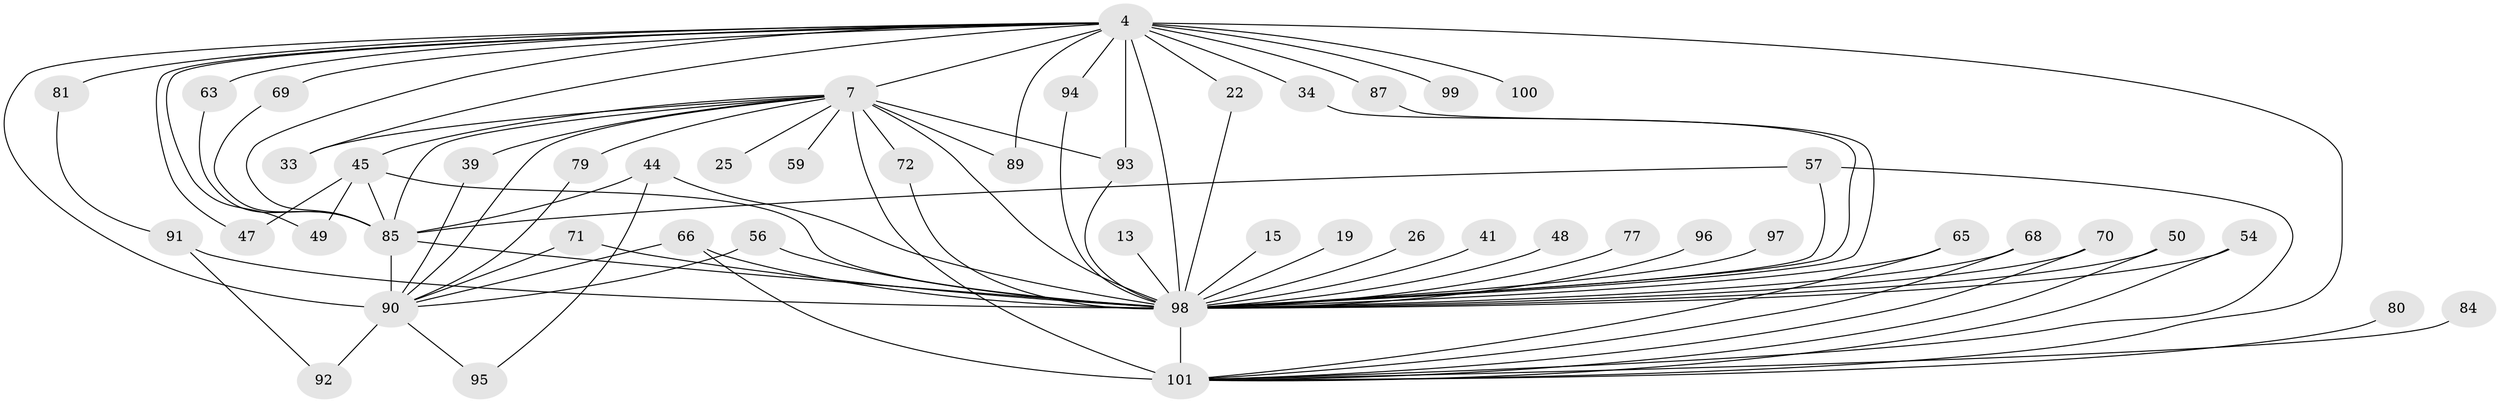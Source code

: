 // original degree distribution, {18: 0.009900990099009901, 15: 0.009900990099009901, 26: 0.009900990099009901, 23: 0.009900990099009901, 19: 0.009900990099009901, 16: 0.009900990099009901, 22: 0.019801980198019802, 20: 0.009900990099009901, 24: 0.009900990099009901, 10: 0.009900990099009901, 3: 0.1782178217821782, 2: 0.5841584158415841, 4: 0.06930693069306931, 5: 0.019801980198019802, 6: 0.009900990099009901, 7: 0.019801980198019802, 9: 0.009900990099009901}
// Generated by graph-tools (version 1.1) at 2025/44/03/09/25 04:44:15]
// undirected, 50 vertices, 88 edges
graph export_dot {
graph [start="1"]
  node [color=gray90,style=filled];
  4 [super="+3"];
  7 [super="+5"];
  13;
  15;
  19;
  22;
  25;
  26;
  33;
  34;
  39;
  41;
  44 [super="+21"];
  45 [super="+27"];
  47;
  48 [super="+20"];
  49;
  50;
  54;
  56;
  57 [super="+55"];
  59;
  63;
  65;
  66 [super="+18+51"];
  68;
  69;
  70;
  71;
  72;
  77;
  79;
  80;
  81 [super="+35"];
  84;
  85 [super="+74+83+82"];
  87;
  89;
  90 [super="+75+88"];
  91 [super="+36"];
  92;
  93 [super="+76"];
  94;
  95;
  96;
  97;
  98 [super="+86+10+8"];
  99 [super="+53"];
  100;
  101 [super="+60+6+24"];
  4 -- 7 [weight=4];
  4 -- 22;
  4 -- 33;
  4 -- 34;
  4 -- 47;
  4 -- 49;
  4 -- 69;
  4 -- 81 [weight=2];
  4 -- 89;
  4 -- 93 [weight=2];
  4 -- 100 [weight=2];
  4 -- 101 [weight=5];
  4 -- 99 [weight=3];
  4 -- 87;
  4 -- 94;
  4 -- 63;
  4 -- 98 [weight=9];
  4 -- 90 [weight=8];
  4 -- 85;
  7 -- 25 [weight=2];
  7 -- 33;
  7 -- 39;
  7 -- 72;
  7 -- 89;
  7 -- 79;
  7 -- 98 [weight=9];
  7 -- 59;
  7 -- 45;
  7 -- 101 [weight=5];
  7 -- 85 [weight=8];
  7 -- 93;
  7 -- 90 [weight=2];
  13 -- 98 [weight=2];
  15 -- 98 [weight=2];
  19 -- 98;
  22 -- 98;
  26 -- 98 [weight=2];
  34 -- 98;
  39 -- 90;
  41 -- 98 [weight=2];
  44 -- 98 [weight=2];
  44 -- 85 [weight=3];
  44 -- 95;
  45 -- 49;
  45 -- 47;
  45 -- 98 [weight=4];
  45 -- 85;
  48 -- 98 [weight=2];
  50 -- 101;
  50 -- 98;
  54 -- 101;
  54 -- 98;
  56 -- 98;
  56 -- 90;
  57 -- 101;
  57 -- 85;
  57 -- 98;
  63 -- 85;
  65 -- 101;
  65 -- 98;
  66 -- 101;
  66 -- 98 [weight=4];
  66 -- 90 [weight=2];
  68 -- 101;
  68 -- 98;
  69 -- 85;
  70 -- 101;
  70 -- 98;
  71 -- 98;
  71 -- 90;
  72 -- 98;
  77 -- 98 [weight=2];
  79 -- 90;
  80 -- 101 [weight=2];
  81 -- 91;
  84 -- 101;
  85 -- 98;
  85 -- 90 [weight=5];
  87 -- 98;
  90 -- 92;
  90 -- 95;
  91 -- 92;
  91 -- 98 [weight=2];
  93 -- 98;
  94 -- 98;
  96 -- 98 [weight=2];
  97 -- 98 [weight=2];
  98 -- 101 [weight=9];
}
